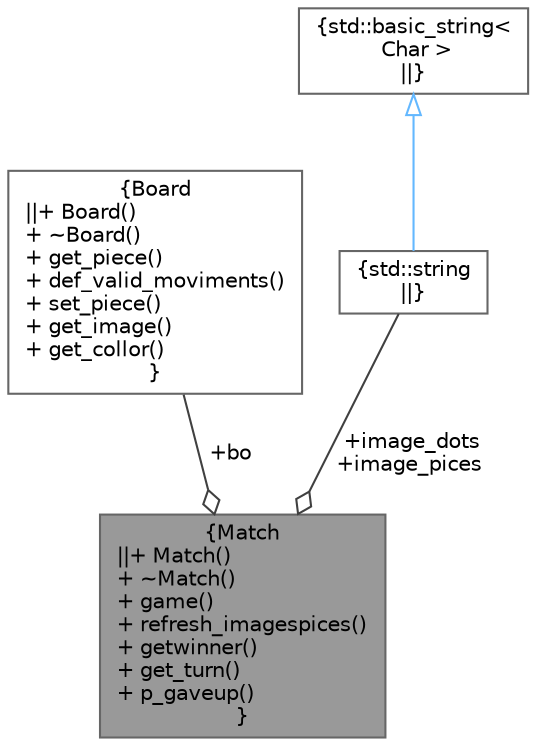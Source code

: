 digraph "Match"
{
 // LATEX_PDF_SIZE
  bgcolor="transparent";
  edge [fontname=Helvetica,fontsize=10,labelfontname=Helvetica,labelfontsize=10];
  node [fontname=Helvetica,fontsize=10,shape=box,height=0.2,width=0.4];
  Node1 [label="{Match\n||+ Match()\l+ ~Match()\l+ game()\l+ refresh_imagespices()\l+ getwinner()\l+ get_turn()\l+ p_gaveup()\l}",height=0.2,width=0.4,color="gray40", fillcolor="grey60", style="filled", fontcolor="black",tooltip="É a partida, literalmente, recebe as interações no tabuleiro e dá andamento ao jogo."];
  Node2 -> Node1 [color="grey25",style="solid",label=" +bo" ,arrowhead="odiamond"];
  Node2 [label="{Board\n||+ Board()\l+ ~Board()\l+ get_piece()\l+ def_valid_moviments()\l+ set_piece()\l+ get_image()\l+ get_collor()\l}",height=0.2,width=0.4,color="gray40", fillcolor="white", style="filled",URL="$class_board.html",tooltip="Cria a matriz do tabuleiro, as matrizes de ataque, as funções a serem chamadas na main."];
  Node3 -> Node1 [color="grey25",style="solid",label=" +image_dots\n+image_pices" ,arrowhead="odiamond"];
  Node3 [label="{std::string\n||}",height=0.2,width=0.4,color="gray40", fillcolor="white", style="filled",tooltip=" "];
  Node4 -> Node3 [dir="back",color="steelblue1",style="solid",arrowtail="onormal"];
  Node4 [label="{std::basic_string\<\l Char \>\n||}",height=0.2,width=0.4,color="gray40", fillcolor="white", style="filled",tooltip=" "];
}
